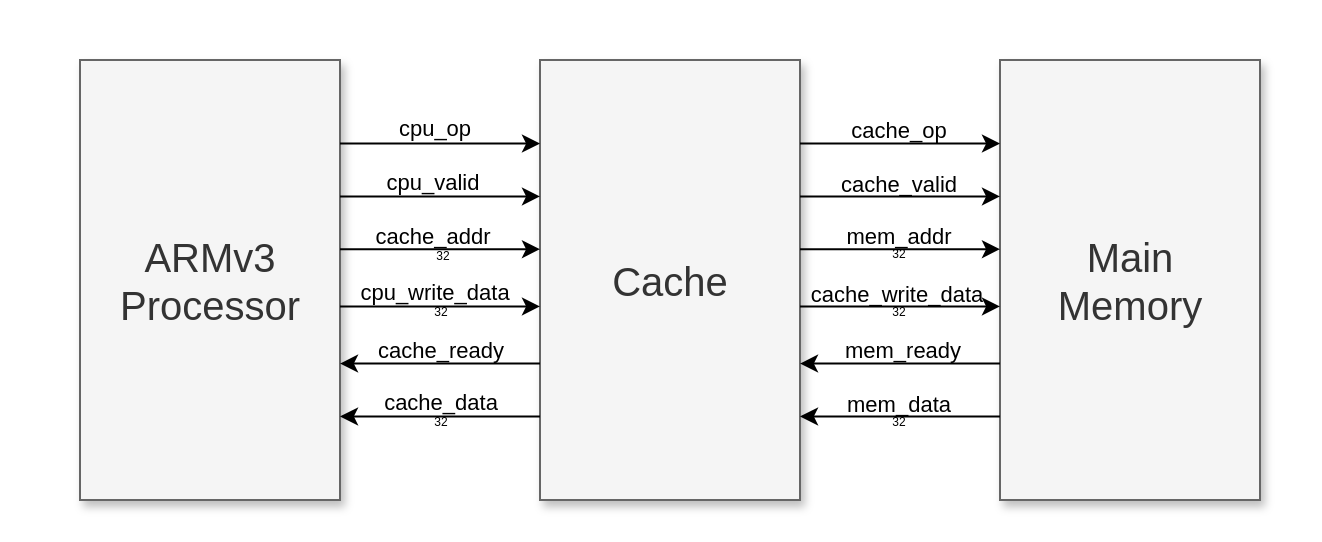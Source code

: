 <mxfile version="22.1.16" type="device">
  <diagram name="第 1 页" id="sX1N_5NHBL0WOgzaaYDo">
    <mxGraphModel dx="544" dy="292" grid="1" gridSize="10" guides="1" tooltips="1" connect="1" arrows="1" fold="1" page="1" pageScale="1" pageWidth="827" pageHeight="1169" math="0" shadow="0">
      <root>
        <mxCell id="0" />
        <mxCell id="1" parent="0" />
        <mxCell id="XKo8p1vkMD3jEGbeFyGv-40" value="" style="rounded=0;whiteSpace=wrap;html=1;strokeColor=none;" vertex="1" parent="1">
          <mxGeometry x="100" y="150" width="660" height="270" as="geometry" />
        </mxCell>
        <mxCell id="XKo8p1vkMD3jEGbeFyGv-1" value="&lt;font style=&quot;font-size: 20px;&quot;&gt;Cache&lt;/font&gt;" style="rounded=0;whiteSpace=wrap;html=1;fillColor=#f5f5f5;fontColor=#333333;strokeColor=#666666;shadow=1;points=[[0,0.19,0,0,0],[0,0.31,0,0,0],[0,0.43,0,0,0],[0,0.56,0,0,0],[0,0.69,0,0,0],[0,0.81,0,0,0],[1,0.19,0,0,0],[1,0.31,0,0,0],[1,0.43,0,0,0],[1,0.56,0,0,0],[1,0.69,0,0,0],[1,0.81,0,0,0]];" vertex="1" parent="1">
          <mxGeometry x="370" y="180" width="130" height="220" as="geometry" />
        </mxCell>
        <mxCell id="XKo8p1vkMD3jEGbeFyGv-7" value="&lt;font style=&quot;font-size: 20px;&quot;&gt;Main&lt;br&gt;Memory&lt;br&gt;&lt;/font&gt;" style="rounded=0;whiteSpace=wrap;html=1;fillColor=#f5f5f5;fontColor=#333333;strokeColor=#666666;shadow=1;points=[[0,0.19,0,0,0],[0,0.31,0,0,0],[0,0.43,0,0,0],[0,0.56,0,0,0],[0,0.69,0,0,0],[0,0.81,0,0,0],[1,0.19,0,0,0],[1,0.31,0,0,0],[1,0.43,0,0,0],[1,0.56,0,0,0],[1,0.69,0,0,0],[1,0.81,0,0,0]];" vertex="1" parent="1">
          <mxGeometry x="600" y="180" width="130" height="220" as="geometry" />
        </mxCell>
        <mxCell id="XKo8p1vkMD3jEGbeFyGv-8" value="&lt;span style=&quot;font-size: 20px;&quot;&gt;ARMv3 Processor&lt;/span&gt;" style="rounded=0;whiteSpace=wrap;html=1;fillColor=#f5f5f5;fontColor=#333333;strokeColor=#666666;shadow=1;points=[[0,0.19,0,0,0],[0,0.31,0,0,0],[0,0.43,0,0,0],[0,0.56,0,0,0],[0,0.69,0,0,0],[0,0.81,0,0,0],[1,0.19,0,0,0],[1,0.31,0,0,0],[1,0.43,0,0,0],[1,0.56,0,0,0],[1,0.69,0,0,0],[1,0.81,0,0,0]];" vertex="1" parent="1">
          <mxGeometry x="140" y="180" width="130" height="220" as="geometry" />
        </mxCell>
        <mxCell id="XKo8p1vkMD3jEGbeFyGv-9" style="edgeStyle=orthogonalEdgeStyle;rounded=0;orthogonalLoop=1;jettySize=auto;html=1;exitX=1;exitY=0.19;exitDx=0;exitDy=0;exitPerimeter=0;entryX=0;entryY=0.19;entryDx=0;entryDy=0;entryPerimeter=0;" edge="1" parent="1" source="XKo8p1vkMD3jEGbeFyGv-8" target="XKo8p1vkMD3jEGbeFyGv-1">
          <mxGeometry relative="1" as="geometry" />
        </mxCell>
        <mxCell id="XKo8p1vkMD3jEGbeFyGv-21" value="cpu_op" style="edgeLabel;html=1;align=center;verticalAlign=middle;resizable=0;points=[];labelBackgroundColor=none;" vertex="1" connectable="0" parent="XKo8p1vkMD3jEGbeFyGv-9">
          <mxGeometry x="0.234" relative="1" as="geometry">
            <mxPoint x="-15" y="-8" as="offset" />
          </mxGeometry>
        </mxCell>
        <mxCell id="XKo8p1vkMD3jEGbeFyGv-10" style="edgeStyle=orthogonalEdgeStyle;rounded=0;orthogonalLoop=1;jettySize=auto;html=1;exitX=1;exitY=0.31;exitDx=0;exitDy=0;exitPerimeter=0;entryX=0;entryY=0.31;entryDx=0;entryDy=0;entryPerimeter=0;" edge="1" parent="1" source="XKo8p1vkMD3jEGbeFyGv-8" target="XKo8p1vkMD3jEGbeFyGv-1">
          <mxGeometry relative="1" as="geometry" />
        </mxCell>
        <mxCell id="XKo8p1vkMD3jEGbeFyGv-22" value="cpu_valid" style="edgeLabel;html=1;align=center;verticalAlign=middle;resizable=0;points=[];labelBackgroundColor=none;" vertex="1" connectable="0" parent="XKo8p1vkMD3jEGbeFyGv-10">
          <mxGeometry x="-0.085" y="1" relative="1" as="geometry">
            <mxPoint y="-6" as="offset" />
          </mxGeometry>
        </mxCell>
        <mxCell id="XKo8p1vkMD3jEGbeFyGv-11" style="edgeStyle=orthogonalEdgeStyle;rounded=0;orthogonalLoop=1;jettySize=auto;html=1;exitX=1;exitY=0.43;exitDx=0;exitDy=0;exitPerimeter=0;entryX=0;entryY=0.43;entryDx=0;entryDy=0;entryPerimeter=0;" edge="1" parent="1" source="XKo8p1vkMD3jEGbeFyGv-8" target="XKo8p1vkMD3jEGbeFyGv-1">
          <mxGeometry relative="1" as="geometry" />
        </mxCell>
        <mxCell id="XKo8p1vkMD3jEGbeFyGv-23" value="cache_addr" style="edgeLabel;html=1;align=center;verticalAlign=middle;resizable=0;points=[];labelBackgroundColor=none;" vertex="1" connectable="0" parent="XKo8p1vkMD3jEGbeFyGv-11">
          <mxGeometry x="0.178" relative="1" as="geometry">
            <mxPoint x="-13" y="-7" as="offset" />
          </mxGeometry>
        </mxCell>
        <mxCell id="XKo8p1vkMD3jEGbeFyGv-34" value="32" style="edgeLabel;html=1;align=center;verticalAlign=middle;resizable=0;points=[];labelBackgroundColor=none;fontSize=6;" vertex="1" connectable="0" parent="XKo8p1vkMD3jEGbeFyGv-11">
          <mxGeometry x="0.007" y="-1" relative="1" as="geometry">
            <mxPoint y="2" as="offset" />
          </mxGeometry>
        </mxCell>
        <mxCell id="XKo8p1vkMD3jEGbeFyGv-12" style="edgeStyle=orthogonalEdgeStyle;rounded=0;orthogonalLoop=1;jettySize=auto;html=1;exitX=1;exitY=0.56;exitDx=0;exitDy=0;exitPerimeter=0;entryX=0;entryY=0.56;entryDx=0;entryDy=0;entryPerimeter=0;" edge="1" parent="1" source="XKo8p1vkMD3jEGbeFyGv-8" target="XKo8p1vkMD3jEGbeFyGv-1">
          <mxGeometry relative="1" as="geometry" />
        </mxCell>
        <mxCell id="XKo8p1vkMD3jEGbeFyGv-24" value="cpu_write_data" style="edgeLabel;html=1;align=center;verticalAlign=middle;resizable=0;points=[];labelBackgroundColor=none;" vertex="1" connectable="0" parent="XKo8p1vkMD3jEGbeFyGv-12">
          <mxGeometry x="-0.085" y="-2" relative="1" as="geometry">
            <mxPoint x="1" y="-9" as="offset" />
          </mxGeometry>
        </mxCell>
        <mxCell id="XKo8p1vkMD3jEGbeFyGv-35" value="32" style="edgeLabel;html=1;align=center;verticalAlign=middle;resizable=0;points=[];labelBackgroundColor=none;fontSize=6;" vertex="1" connectable="0" parent="XKo8p1vkMD3jEGbeFyGv-12">
          <mxGeometry x="-0.005" relative="1" as="geometry">
            <mxPoint y="3" as="offset" />
          </mxGeometry>
        </mxCell>
        <mxCell id="XKo8p1vkMD3jEGbeFyGv-13" style="edgeStyle=orthogonalEdgeStyle;rounded=0;orthogonalLoop=1;jettySize=auto;html=1;exitX=0;exitY=0.69;exitDx=0;exitDy=0;exitPerimeter=0;entryX=1;entryY=0.69;entryDx=0;entryDy=0;entryPerimeter=0;" edge="1" parent="1" source="XKo8p1vkMD3jEGbeFyGv-1" target="XKo8p1vkMD3jEGbeFyGv-8">
          <mxGeometry relative="1" as="geometry" />
        </mxCell>
        <mxCell id="XKo8p1vkMD3jEGbeFyGv-25" value="cache_ready" style="edgeLabel;html=1;align=center;verticalAlign=middle;resizable=0;points=[];labelBackgroundColor=none;" vertex="1" connectable="0" parent="XKo8p1vkMD3jEGbeFyGv-13">
          <mxGeometry x="0.013" y="-1" relative="1" as="geometry">
            <mxPoint y="-6" as="offset" />
          </mxGeometry>
        </mxCell>
        <mxCell id="XKo8p1vkMD3jEGbeFyGv-14" style="edgeStyle=orthogonalEdgeStyle;rounded=0;orthogonalLoop=1;jettySize=auto;html=1;exitX=0;exitY=0.81;exitDx=0;exitDy=0;exitPerimeter=0;entryX=1;entryY=0.81;entryDx=0;entryDy=0;entryPerimeter=0;" edge="1" parent="1" source="XKo8p1vkMD3jEGbeFyGv-1" target="XKo8p1vkMD3jEGbeFyGv-8">
          <mxGeometry relative="1" as="geometry" />
        </mxCell>
        <mxCell id="XKo8p1vkMD3jEGbeFyGv-26" value="cache_data" style="edgeLabel;html=1;align=center;verticalAlign=middle;resizable=0;points=[];labelBackgroundColor=none;" vertex="1" connectable="0" parent="XKo8p1vkMD3jEGbeFyGv-14">
          <mxGeometry x="-0.053" y="1" relative="1" as="geometry">
            <mxPoint x="-3" y="-8" as="offset" />
          </mxGeometry>
        </mxCell>
        <mxCell id="XKo8p1vkMD3jEGbeFyGv-36" value="32" style="edgeLabel;html=1;align=center;verticalAlign=middle;resizable=0;points=[];fontSize=6;labelBackgroundColor=none;" vertex="1" connectable="0" parent="XKo8p1vkMD3jEGbeFyGv-14">
          <mxGeometry x="-0.013" relative="1" as="geometry">
            <mxPoint x="-1" y="3" as="offset" />
          </mxGeometry>
        </mxCell>
        <mxCell id="XKo8p1vkMD3jEGbeFyGv-15" style="edgeStyle=orthogonalEdgeStyle;rounded=0;orthogonalLoop=1;jettySize=auto;html=1;exitX=1;exitY=0.19;exitDx=0;exitDy=0;exitPerimeter=0;entryX=0;entryY=0.19;entryDx=0;entryDy=0;entryPerimeter=0;" edge="1" parent="1" source="XKo8p1vkMD3jEGbeFyGv-1" target="XKo8p1vkMD3jEGbeFyGv-7">
          <mxGeometry relative="1" as="geometry" />
        </mxCell>
        <mxCell id="XKo8p1vkMD3jEGbeFyGv-27" value="cache_op" style="edgeLabel;html=1;align=center;verticalAlign=middle;resizable=0;points=[];labelBackgroundColor=none;" vertex="1" connectable="0" parent="XKo8p1vkMD3jEGbeFyGv-15">
          <mxGeometry x="0.052" relative="1" as="geometry">
            <mxPoint x="-4" y="-7" as="offset" />
          </mxGeometry>
        </mxCell>
        <mxCell id="XKo8p1vkMD3jEGbeFyGv-16" style="edgeStyle=orthogonalEdgeStyle;rounded=0;orthogonalLoop=1;jettySize=auto;html=1;exitX=1;exitY=0.31;exitDx=0;exitDy=0;exitPerimeter=0;entryX=0;entryY=0.31;entryDx=0;entryDy=0;entryPerimeter=0;" edge="1" parent="1" source="XKo8p1vkMD3jEGbeFyGv-1" target="XKo8p1vkMD3jEGbeFyGv-7">
          <mxGeometry relative="1" as="geometry" />
        </mxCell>
        <mxCell id="XKo8p1vkMD3jEGbeFyGv-28" value="cache_valid" style="edgeLabel;html=1;align=center;verticalAlign=middle;resizable=0;points=[];labelBackgroundColor=none;" vertex="1" connectable="0" parent="XKo8p1vkMD3jEGbeFyGv-16">
          <mxGeometry x="-0.113" y="-2" relative="1" as="geometry">
            <mxPoint x="4" y="-8" as="offset" />
          </mxGeometry>
        </mxCell>
        <mxCell id="XKo8p1vkMD3jEGbeFyGv-17" style="edgeStyle=orthogonalEdgeStyle;rounded=0;orthogonalLoop=1;jettySize=auto;html=1;exitX=1;exitY=0.43;exitDx=0;exitDy=0;exitPerimeter=0;entryX=0;entryY=0.43;entryDx=0;entryDy=0;entryPerimeter=0;" edge="1" parent="1" source="XKo8p1vkMD3jEGbeFyGv-1" target="XKo8p1vkMD3jEGbeFyGv-7">
          <mxGeometry relative="1" as="geometry" />
        </mxCell>
        <mxCell id="XKo8p1vkMD3jEGbeFyGv-29" value="mem_addr" style="edgeLabel;html=1;align=center;verticalAlign=middle;resizable=0;points=[];labelBackgroundColor=none;" vertex="1" connectable="0" parent="XKo8p1vkMD3jEGbeFyGv-17">
          <mxGeometry x="-0.258" y="-2" relative="1" as="geometry">
            <mxPoint x="12" y="-9" as="offset" />
          </mxGeometry>
        </mxCell>
        <mxCell id="XKo8p1vkMD3jEGbeFyGv-37" value="32" style="edgeLabel;html=1;align=center;verticalAlign=middle;resizable=0;points=[];fontSize=6;labelBackgroundColor=none;" vertex="1" connectable="0" parent="XKo8p1vkMD3jEGbeFyGv-17">
          <mxGeometry x="-0.023" y="-1" relative="1" as="geometry">
            <mxPoint y="1" as="offset" />
          </mxGeometry>
        </mxCell>
        <mxCell id="XKo8p1vkMD3jEGbeFyGv-18" style="edgeStyle=orthogonalEdgeStyle;rounded=0;orthogonalLoop=1;jettySize=auto;html=1;exitX=1;exitY=0.56;exitDx=0;exitDy=0;exitPerimeter=0;entryX=0;entryY=0.56;entryDx=0;entryDy=0;entryPerimeter=0;" edge="1" parent="1" source="XKo8p1vkMD3jEGbeFyGv-1" target="XKo8p1vkMD3jEGbeFyGv-7">
          <mxGeometry relative="1" as="geometry" />
        </mxCell>
        <mxCell id="XKo8p1vkMD3jEGbeFyGv-30" value="cache_write_data" style="edgeLabel;html=1;align=center;verticalAlign=middle;resizable=0;points=[];labelBackgroundColor=none;" vertex="1" connectable="0" parent="XKo8p1vkMD3jEGbeFyGv-18">
          <mxGeometry x="-0.237" relative="1" as="geometry">
            <mxPoint x="10" y="-6" as="offset" />
          </mxGeometry>
        </mxCell>
        <mxCell id="XKo8p1vkMD3jEGbeFyGv-38" value="32" style="edgeLabel;html=1;align=center;verticalAlign=middle;resizable=0;points=[];fontSize=6;labelBackgroundColor=none;" vertex="1" connectable="0" parent="XKo8p1vkMD3jEGbeFyGv-18">
          <mxGeometry x="0.003" y="-1" relative="1" as="geometry">
            <mxPoint x="-1" y="2" as="offset" />
          </mxGeometry>
        </mxCell>
        <mxCell id="XKo8p1vkMD3jEGbeFyGv-19" style="edgeStyle=orthogonalEdgeStyle;rounded=0;orthogonalLoop=1;jettySize=auto;html=1;exitX=0;exitY=0.69;exitDx=0;exitDy=0;exitPerimeter=0;entryX=1;entryY=0.69;entryDx=0;entryDy=0;entryPerimeter=0;" edge="1" parent="1" source="XKo8p1vkMD3jEGbeFyGv-7" target="XKo8p1vkMD3jEGbeFyGv-1">
          <mxGeometry relative="1" as="geometry" />
        </mxCell>
        <mxCell id="XKo8p1vkMD3jEGbeFyGv-31" value="mem_ready" style="edgeLabel;html=1;align=center;verticalAlign=middle;resizable=0;points=[];labelBackgroundColor=none;" vertex="1" connectable="0" parent="XKo8p1vkMD3jEGbeFyGv-19">
          <mxGeometry x="0.475" y="-1" relative="1" as="geometry">
            <mxPoint x="25" y="-6" as="offset" />
          </mxGeometry>
        </mxCell>
        <mxCell id="XKo8p1vkMD3jEGbeFyGv-20" style="edgeStyle=orthogonalEdgeStyle;rounded=0;orthogonalLoop=1;jettySize=auto;html=1;exitX=0;exitY=0.81;exitDx=0;exitDy=0;exitPerimeter=0;entryX=1;entryY=0.81;entryDx=0;entryDy=0;entryPerimeter=0;" edge="1" parent="1" source="XKo8p1vkMD3jEGbeFyGv-7" target="XKo8p1vkMD3jEGbeFyGv-1">
          <mxGeometry relative="1" as="geometry" />
        </mxCell>
        <mxCell id="XKo8p1vkMD3jEGbeFyGv-32" value="mem_data" style="edgeLabel;html=1;align=center;verticalAlign=middle;resizable=0;points=[];labelBackgroundColor=none;" vertex="1" connectable="0" parent="XKo8p1vkMD3jEGbeFyGv-20">
          <mxGeometry x="0.279" y="1" relative="1" as="geometry">
            <mxPoint x="13" y="-7" as="offset" />
          </mxGeometry>
        </mxCell>
        <mxCell id="XKo8p1vkMD3jEGbeFyGv-39" value="32" style="edgeLabel;html=1;align=center;verticalAlign=middle;resizable=0;points=[];fontSize=6;labelBackgroundColor=none;" vertex="1" connectable="0" parent="XKo8p1vkMD3jEGbeFyGv-20">
          <mxGeometry x="0.016" y="1" relative="1" as="geometry">
            <mxPoint y="2" as="offset" />
          </mxGeometry>
        </mxCell>
      </root>
    </mxGraphModel>
  </diagram>
</mxfile>
